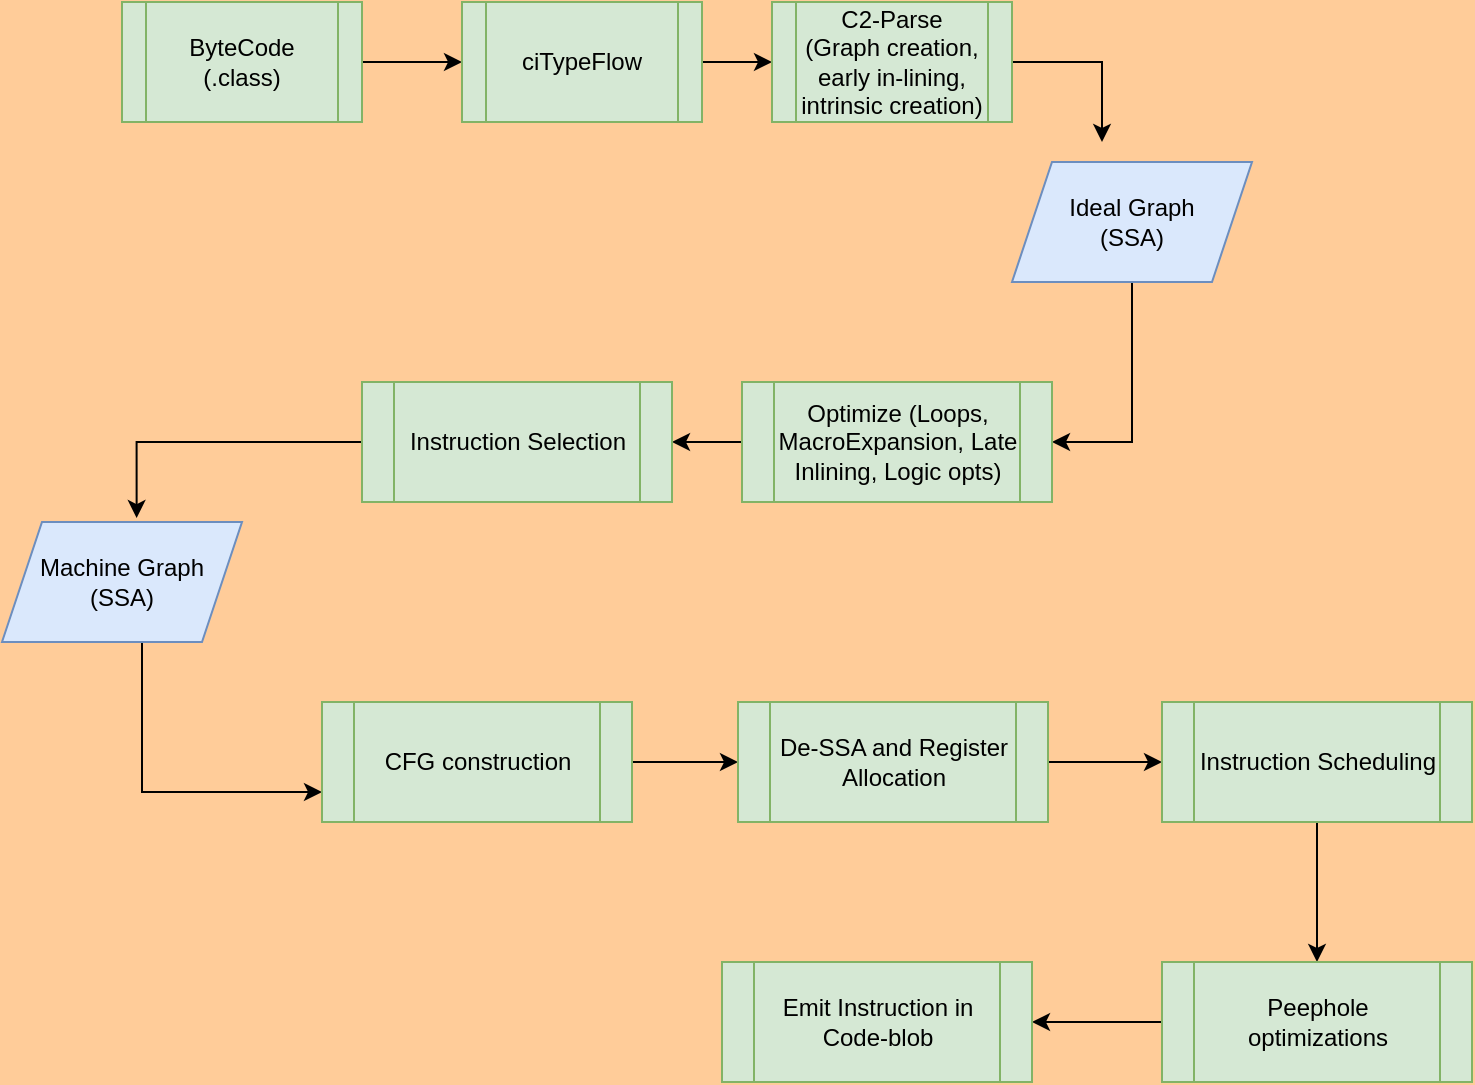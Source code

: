 <mxfile version="13.7.1" type="device"><diagram id="yJQzA0xh97veZ5FA7fjE" name="Page-1"><mxGraphModel dx="1952" dy="581" grid="1" gridSize="10" guides="1" tooltips="1" connect="1" arrows="1" fold="1" page="1" pageScale="1" pageWidth="850" pageHeight="1100" background="#FFCC99" math="0" shadow="0"><root><mxCell id="0"/><mxCell id="1" parent="0"/><mxCell id="zqKZE3dhCmgBMFp3AEFm-17" value="" style="edgeStyle=orthogonalEdgeStyle;rounded=0;orthogonalLoop=1;jettySize=auto;html=1;" edge="1" parent="1" source="zqKZE3dhCmgBMFp3AEFm-1" target="zqKZE3dhCmgBMFp3AEFm-2"><mxGeometry relative="1" as="geometry"/></mxCell><mxCell id="zqKZE3dhCmgBMFp3AEFm-1" value="ByteCode (.class)" style="shape=process;whiteSpace=wrap;html=1;backgroundOutline=1;fillColor=#d5e8d4;strokeColor=#82b366;" vertex="1" parent="1"><mxGeometry x="40" y="80" width="120" height="60" as="geometry"/></mxCell><mxCell id="zqKZE3dhCmgBMFp3AEFm-18" value="" style="edgeStyle=orthogonalEdgeStyle;rounded=0;orthogonalLoop=1;jettySize=auto;html=1;" edge="1" parent="1" source="zqKZE3dhCmgBMFp3AEFm-2" target="zqKZE3dhCmgBMFp3AEFm-3"><mxGeometry relative="1" as="geometry"/></mxCell><mxCell id="zqKZE3dhCmgBMFp3AEFm-2" value="ciTypeFlow" style="shape=process;whiteSpace=wrap;html=1;backgroundOutline=1;fillColor=#d5e8d4;strokeColor=#82b366;" vertex="1" parent="1"><mxGeometry x="210" y="80" width="120" height="60" as="geometry"/></mxCell><mxCell id="zqKZE3dhCmgBMFp3AEFm-19" style="edgeStyle=orthogonalEdgeStyle;rounded=0;orthogonalLoop=1;jettySize=auto;html=1;" edge="1" parent="1" source="zqKZE3dhCmgBMFp3AEFm-3"><mxGeometry relative="1" as="geometry"><mxPoint x="530" y="150" as="targetPoint"/><Array as="points"><mxPoint x="530" y="110"/><mxPoint x="530" y="150"/></Array></mxGeometry></mxCell><mxCell id="zqKZE3dhCmgBMFp3AEFm-3" value="C2-Parse&lt;br&gt;(Graph creation, early in-lining, intrinsic creation)" style="shape=process;whiteSpace=wrap;html=1;backgroundOutline=1;fillColor=#d5e8d4;strokeColor=#82b366;" vertex="1" parent="1"><mxGeometry x="365" y="80" width="120" height="60" as="geometry"/></mxCell><mxCell id="zqKZE3dhCmgBMFp3AEFm-22" style="edgeStyle=orthogonalEdgeStyle;rounded=0;orthogonalLoop=1;jettySize=auto;html=1;entryX=1;entryY=0.5;entryDx=0;entryDy=0;" edge="1" parent="1" source="zqKZE3dhCmgBMFp3AEFm-5" target="zqKZE3dhCmgBMFp3AEFm-6"><mxGeometry relative="1" as="geometry"><mxPoint x="545" y="320" as="targetPoint"/></mxGeometry></mxCell><mxCell id="zqKZE3dhCmgBMFp3AEFm-5" value="Ideal Graph&lt;br&gt;(SSA)" style="shape=parallelogram;perimeter=parallelogramPerimeter;whiteSpace=wrap;html=1;fixedSize=1;fillColor=#dae8fc;strokeColor=#6c8ebf;" vertex="1" parent="1"><mxGeometry x="485" y="160" width="120" height="60" as="geometry"/></mxCell><mxCell id="zqKZE3dhCmgBMFp3AEFm-23" value="" style="edgeStyle=orthogonalEdgeStyle;rounded=0;orthogonalLoop=1;jettySize=auto;html=1;" edge="1" parent="1" source="zqKZE3dhCmgBMFp3AEFm-6" target="zqKZE3dhCmgBMFp3AEFm-8"><mxGeometry relative="1" as="geometry"/></mxCell><mxCell id="zqKZE3dhCmgBMFp3AEFm-6" value="Optimize (Loops, MacroExpansion, Late Inlining, Logic opts)" style="shape=process;whiteSpace=wrap;html=1;backgroundOutline=1;fillColor=#d5e8d4;strokeColor=#82b366;" vertex="1" parent="1"><mxGeometry x="350" y="270" width="155" height="60" as="geometry"/></mxCell><mxCell id="zqKZE3dhCmgBMFp3AEFm-24" style="edgeStyle=orthogonalEdgeStyle;rounded=0;orthogonalLoop=1;jettySize=auto;html=1;entryX=0.561;entryY=-0.033;entryDx=0;entryDy=0;entryPerimeter=0;" edge="1" parent="1" source="zqKZE3dhCmgBMFp3AEFm-8" target="zqKZE3dhCmgBMFp3AEFm-10"><mxGeometry relative="1" as="geometry"><mxPoint x="60" y="300" as="targetPoint"/></mxGeometry></mxCell><mxCell id="zqKZE3dhCmgBMFp3AEFm-8" value="Instruction Selection&lt;br&gt;" style="shape=process;whiteSpace=wrap;html=1;backgroundOutline=1;fillColor=#d5e8d4;strokeColor=#82b366;" vertex="1" parent="1"><mxGeometry x="160" y="270" width="155" height="60" as="geometry"/></mxCell><mxCell id="zqKZE3dhCmgBMFp3AEFm-25" style="edgeStyle=orthogonalEdgeStyle;rounded=0;orthogonalLoop=1;jettySize=auto;html=1;entryX=0;entryY=0.75;entryDx=0;entryDy=0;" edge="1" parent="1" source="zqKZE3dhCmgBMFp3AEFm-10" target="zqKZE3dhCmgBMFp3AEFm-11"><mxGeometry relative="1" as="geometry"><mxPoint x="60" y="480" as="targetPoint"/><Array as="points"><mxPoint x="50" y="475"/></Array></mxGeometry></mxCell><mxCell id="zqKZE3dhCmgBMFp3AEFm-10" value="Machine Graph&lt;br&gt;(SSA)" style="shape=parallelogram;perimeter=parallelogramPerimeter;whiteSpace=wrap;html=1;fixedSize=1;fillColor=#dae8fc;strokeColor=#6c8ebf;" vertex="1" parent="1"><mxGeometry x="-20" y="340" width="120" height="60" as="geometry"/></mxCell><mxCell id="zqKZE3dhCmgBMFp3AEFm-26" value="" style="edgeStyle=orthogonalEdgeStyle;rounded=0;orthogonalLoop=1;jettySize=auto;html=1;" edge="1" parent="1" source="zqKZE3dhCmgBMFp3AEFm-11" target="zqKZE3dhCmgBMFp3AEFm-12"><mxGeometry relative="1" as="geometry"/></mxCell><mxCell id="zqKZE3dhCmgBMFp3AEFm-11" value="CFG construction" style="shape=process;whiteSpace=wrap;html=1;backgroundOutline=1;fillColor=#d5e8d4;strokeColor=#82b366;" vertex="1" parent="1"><mxGeometry x="140" y="430" width="155" height="60" as="geometry"/></mxCell><mxCell id="zqKZE3dhCmgBMFp3AEFm-27" value="" style="edgeStyle=orthogonalEdgeStyle;rounded=0;orthogonalLoop=1;jettySize=auto;html=1;" edge="1" parent="1" source="zqKZE3dhCmgBMFp3AEFm-12" target="zqKZE3dhCmgBMFp3AEFm-14"><mxGeometry relative="1" as="geometry"/></mxCell><mxCell id="zqKZE3dhCmgBMFp3AEFm-12" value="De-SSA and Register Allocation" style="shape=process;whiteSpace=wrap;html=1;backgroundOutline=1;fillColor=#d5e8d4;strokeColor=#82b366;" vertex="1" parent="1"><mxGeometry x="348" y="430" width="155" height="60" as="geometry"/></mxCell><mxCell id="zqKZE3dhCmgBMFp3AEFm-28" style="edgeStyle=orthogonalEdgeStyle;rounded=0;orthogonalLoop=1;jettySize=auto;html=1;exitX=0.5;exitY=1;exitDx=0;exitDy=0;entryX=0.5;entryY=0;entryDx=0;entryDy=0;" edge="1" parent="1" source="zqKZE3dhCmgBMFp3AEFm-14" target="zqKZE3dhCmgBMFp3AEFm-15"><mxGeometry relative="1" as="geometry"/></mxCell><mxCell id="zqKZE3dhCmgBMFp3AEFm-14" value="Instruction Scheduling" style="shape=process;whiteSpace=wrap;html=1;backgroundOutline=1;fillColor=#d5e8d4;strokeColor=#82b366;" vertex="1" parent="1"><mxGeometry x="560" y="430" width="155" height="60" as="geometry"/></mxCell><mxCell id="zqKZE3dhCmgBMFp3AEFm-29" value="" style="edgeStyle=orthogonalEdgeStyle;rounded=0;orthogonalLoop=1;jettySize=auto;html=1;" edge="1" parent="1" source="zqKZE3dhCmgBMFp3AEFm-15" target="zqKZE3dhCmgBMFp3AEFm-16"><mxGeometry relative="1" as="geometry"/></mxCell><mxCell id="zqKZE3dhCmgBMFp3AEFm-15" value="Peephole optimizations" style="shape=process;whiteSpace=wrap;html=1;backgroundOutline=1;fillColor=#d5e8d4;strokeColor=#82b366;" vertex="1" parent="1"><mxGeometry x="560" y="560" width="155" height="60" as="geometry"/></mxCell><mxCell id="zqKZE3dhCmgBMFp3AEFm-16" value="Emit Instruction in Code-blob" style="shape=process;whiteSpace=wrap;html=1;backgroundOutline=1;fillColor=#d5e8d4;strokeColor=#82b366;" vertex="1" parent="1"><mxGeometry x="340" y="560" width="155" height="60" as="geometry"/></mxCell></root></mxGraphModel></diagram></mxfile>